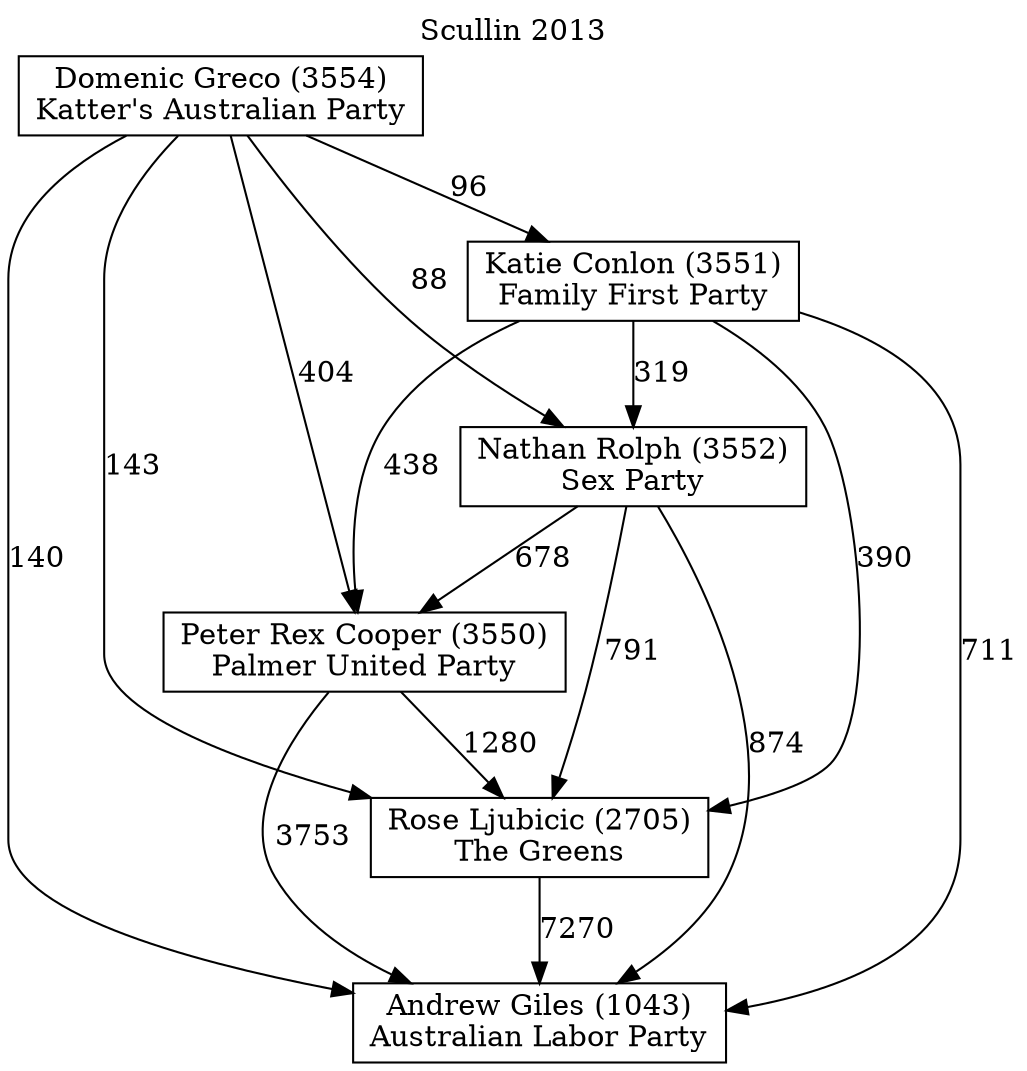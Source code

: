 // House preference flow
digraph "Andrew Giles (1043)_Scullin_2013" {
	graph [label="Scullin 2013" labelloc=t mclimit=10]
	node [shape=box]
	"Andrew Giles (1043)" [label="Andrew Giles (1043)
Australian Labor Party"]
	"Domenic Greco (3554)" [label="Domenic Greco (3554)
Katter's Australian Party"]
	"Katie Conlon (3551)" [label="Katie Conlon (3551)
Family First Party"]
	"Nathan Rolph (3552)" [label="Nathan Rolph (3552)
Sex Party"]
	"Peter Rex Cooper (3550)" [label="Peter Rex Cooper (3550)
Palmer United Party"]
	"Rose Ljubicic (2705)" [label="Rose Ljubicic (2705)
The Greens"]
	"Domenic Greco (3554)" -> "Andrew Giles (1043)" [label=140]
	"Domenic Greco (3554)" -> "Katie Conlon (3551)" [label=96]
	"Domenic Greco (3554)" -> "Nathan Rolph (3552)" [label=88]
	"Domenic Greco (3554)" -> "Peter Rex Cooper (3550)" [label=404]
	"Domenic Greco (3554)" -> "Rose Ljubicic (2705)" [label=143]
	"Katie Conlon (3551)" -> "Andrew Giles (1043)" [label=711]
	"Katie Conlon (3551)" -> "Nathan Rolph (3552)" [label=319]
	"Katie Conlon (3551)" -> "Peter Rex Cooper (3550)" [label=438]
	"Katie Conlon (3551)" -> "Rose Ljubicic (2705)" [label=390]
	"Nathan Rolph (3552)" -> "Andrew Giles (1043)" [label=874]
	"Nathan Rolph (3552)" -> "Peter Rex Cooper (3550)" [label=678]
	"Nathan Rolph (3552)" -> "Rose Ljubicic (2705)" [label=791]
	"Peter Rex Cooper (3550)" -> "Andrew Giles (1043)" [label=3753]
	"Peter Rex Cooper (3550)" -> "Rose Ljubicic (2705)" [label=1280]
	"Rose Ljubicic (2705)" -> "Andrew Giles (1043)" [label=7270]
}
